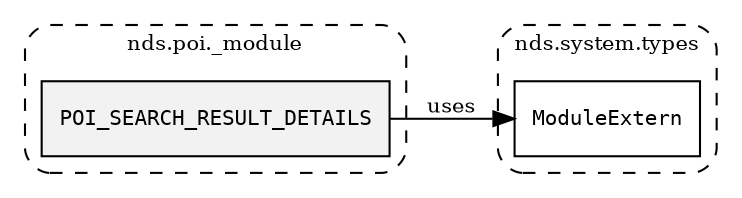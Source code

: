 /**
 * This dot file creates symbol collaboration diagram for POI_SEARCH_RESULT_DETAILS.
 */
digraph ZSERIO
{
    node [shape=box, fontsize=10];
    rankdir="LR";
    fontsize=10;
    tooltip="POI_SEARCH_RESULT_DETAILS collaboration diagram";

    subgraph "cluster_nds.poi._module"
    {
        style="dashed, rounded";
        label="nds.poi._module";
        tooltip="Package nds.poi._module";
        href="../../../content/packages/nds.poi._module.html#Package-nds-poi-_module";
        target="_parent";

        "POI_SEARCH_RESULT_DETAILS" [style="filled", fillcolor="#0000000D", target="_parent", label=<<font face="monospace"><table align="center" border="0" cellspacing="0" cellpadding="0"><tr><td href="../../../content/packages/nds.poi._module.html#Constant-POI_SEARCH_RESULT_DETAILS" title="Constant defined in nds.poi._module">POI_SEARCH_RESULT_DETAILS</td></tr></table></font>>];
    }

    subgraph "cluster_nds.system.types"
    {
        style="dashed, rounded";
        label="nds.system.types";
        tooltip="Package nds.system.types";
        href="../../../content/packages/nds.system.types.html#Package-nds-system-types";
        target="_parent";

        "ModuleExtern" [target="_parent", label=<<font face="monospace"><table align="center" border="0" cellspacing="0" cellpadding="0"><tr><td href="../../../content/packages/nds.system.types.html#Subtype-ModuleExtern" title="Subtype defined in nds.system.types">ModuleExtern</td></tr></table></font>>];
    }

    "POI_SEARCH_RESULT_DETAILS" -> "ModuleExtern" [label="uses", fontsize=10];
}

